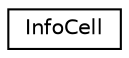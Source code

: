 digraph G
{
  edge [fontname="Helvetica",fontsize="10",labelfontname="Helvetica",labelfontsize="10"];
  node [fontname="Helvetica",fontsize="10",shape=record];
  rankdir="LR";
  Node1 [label="InfoCell",height=0.2,width=0.4,color="black", fillcolor="white", style="filled",URL="$interface_info_cell.html"];
}
